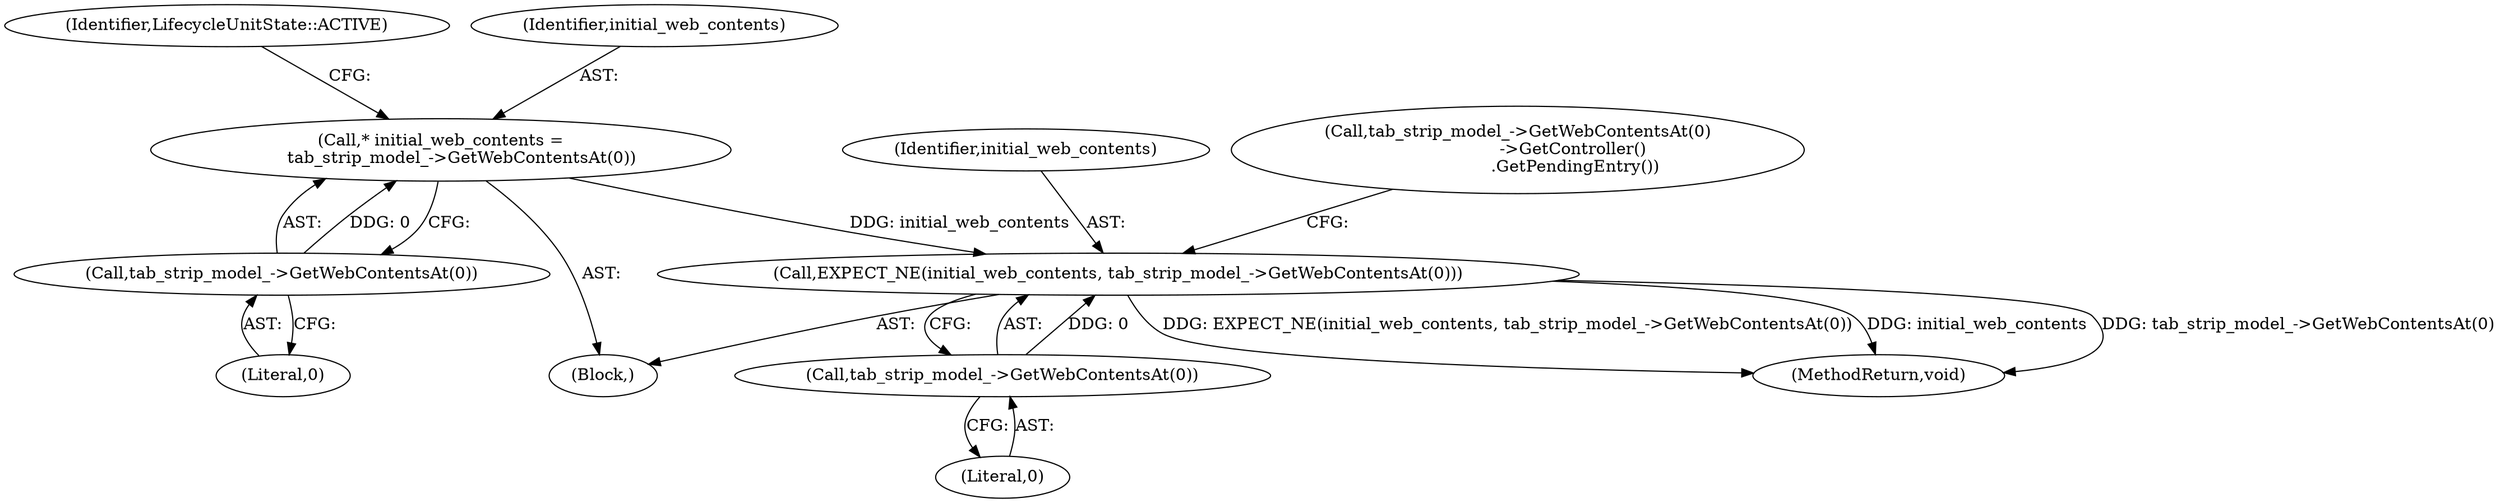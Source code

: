 digraph "0_Chrome_7394cf6f43d7a86630d3eb1c728fd63c621b5530_8@pointer" {
"1000134" [label="(Call,EXPECT_NE(initial_web_contents, tab_strip_model_->GetWebContentsAt(0)))"];
"1000119" [label="(Call,* initial_web_contents =\n        tab_strip_model_->GetWebContentsAt(0))"];
"1000121" [label="(Call,tab_strip_model_->GetWebContentsAt(0))"];
"1000136" [label="(Call,tab_strip_model_->GetWebContentsAt(0))"];
"1000135" [label="(Identifier,initial_web_contents)"];
"1000134" [label="(Call,EXPECT_NE(initial_web_contents, tab_strip_model_->GetWebContentsAt(0)))"];
"1000151" [label="(MethodReturn,void)"];
"1000122" [label="(Literal,0)"];
"1000119" [label="(Call,* initial_web_contents =\n        tab_strip_model_->GetWebContentsAt(0))"];
"1000121" [label="(Call,tab_strip_model_->GetWebContentsAt(0))"];
"1000103" [label="(Block,)"];
"1000139" [label="(Call,tab_strip_model_->GetWebContentsAt(0)\n                     ->GetController()\n                      .GetPendingEntry())"];
"1000124" [label="(Identifier,LifecycleUnitState::ACTIVE)"];
"1000120" [label="(Identifier,initial_web_contents)"];
"1000136" [label="(Call,tab_strip_model_->GetWebContentsAt(0))"];
"1000137" [label="(Literal,0)"];
"1000134" -> "1000103"  [label="AST: "];
"1000134" -> "1000136"  [label="CFG: "];
"1000135" -> "1000134"  [label="AST: "];
"1000136" -> "1000134"  [label="AST: "];
"1000139" -> "1000134"  [label="CFG: "];
"1000134" -> "1000151"  [label="DDG: EXPECT_NE(initial_web_contents, tab_strip_model_->GetWebContentsAt(0))"];
"1000134" -> "1000151"  [label="DDG: initial_web_contents"];
"1000134" -> "1000151"  [label="DDG: tab_strip_model_->GetWebContentsAt(0)"];
"1000119" -> "1000134"  [label="DDG: initial_web_contents"];
"1000136" -> "1000134"  [label="DDG: 0"];
"1000119" -> "1000103"  [label="AST: "];
"1000119" -> "1000121"  [label="CFG: "];
"1000120" -> "1000119"  [label="AST: "];
"1000121" -> "1000119"  [label="AST: "];
"1000124" -> "1000119"  [label="CFG: "];
"1000121" -> "1000119"  [label="DDG: 0"];
"1000121" -> "1000122"  [label="CFG: "];
"1000122" -> "1000121"  [label="AST: "];
"1000136" -> "1000137"  [label="CFG: "];
"1000137" -> "1000136"  [label="AST: "];
}
